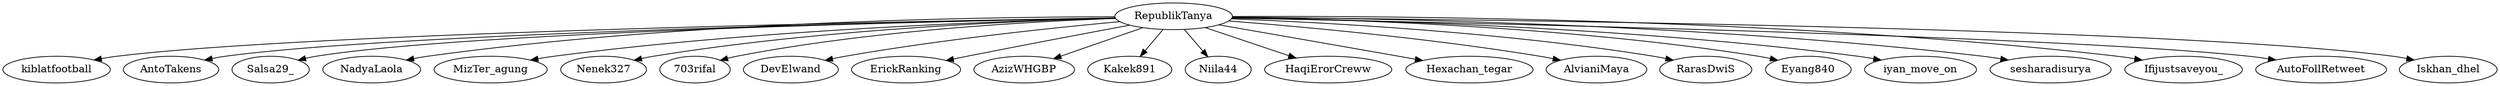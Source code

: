 strict digraph {
"RepublikTanya" -> "kiblatfootball"
"RepublikTanya" -> "AntoTakens"
"RepublikTanya" -> "Salsa29_"
"RepublikTanya" -> "NadyaLaola"
"RepublikTanya" -> "MizTer_agung"
"RepublikTanya" -> "Nenek327"
"RepublikTanya" -> "703rifal"
"RepublikTanya" -> "DevElwand"
"RepublikTanya" -> "ErickRanking"
"RepublikTanya" -> "AzizWHGBP"
"RepublikTanya" -> "Kakek891"
"RepublikTanya" -> "Niila44"
"RepublikTanya" -> "HaqiErorCreww"
"RepublikTanya" -> "Hexachan_tegar"
"RepublikTanya" -> "AlvianiMaya"
"RepublikTanya" -> "RarasDwiS"
"RepublikTanya" -> "Eyang840"
"RepublikTanya" -> "iyan_move_on"
"RepublikTanya" -> "sesharadisurya"
"RepublikTanya" -> "Ifijustsaveyou_"
"RepublikTanya" -> "AutoFollRetweet"
"RepublikTanya" -> "Iskhan_dhel"
}